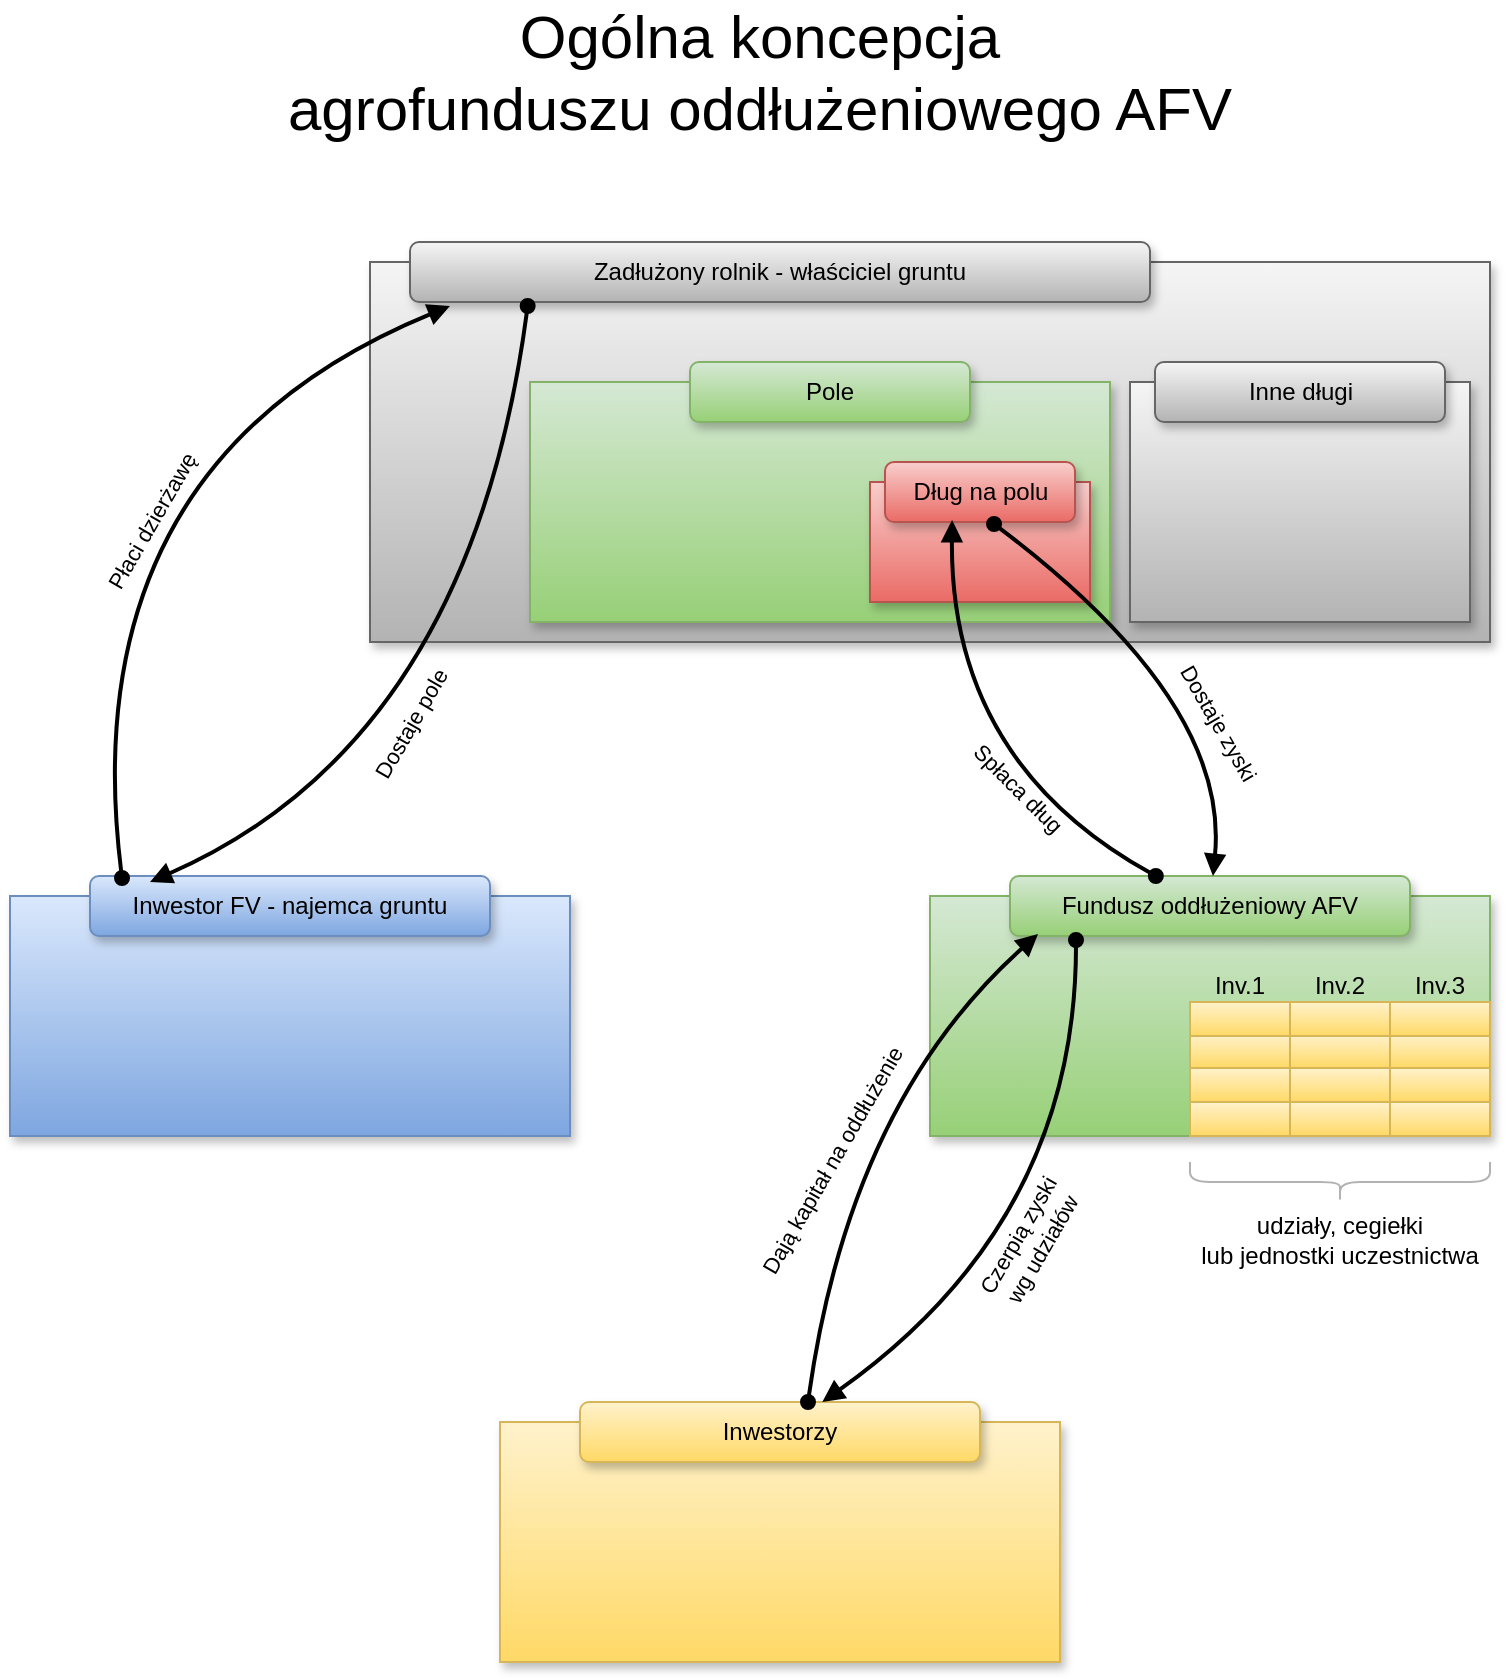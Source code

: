 <mxfile version="20.8.20" type="device"><diagram name="Strona-1" id="hg3XblYVD5D-z5KgrvMY"><mxGraphModel dx="1434" dy="774" grid="1" gridSize="10" guides="1" tooltips="1" connect="1" arrows="1" fold="1" page="1" pageScale="1" pageWidth="827" pageHeight="1169" math="0" shadow="0"><root><mxCell id="0"/><mxCell id="1" parent="0"/><mxCell id="452usQ5ARC-U92AOaJ0c-42" value="" style="rounded=0;whiteSpace=wrap;html=1;glass=0;shadow=1;fillColor=#d5e8d4;strokeColor=#82b366;gradientColor=#97d077;" parent="1" vertex="1"><mxGeometry x="499" y="497" width="280" height="120" as="geometry"/></mxCell><mxCell id="452usQ5ARC-U92AOaJ0c-9" value="" style="rounded=0;whiteSpace=wrap;html=1;shadow=1;fillColor=#f5f5f5;gradientColor=#b3b3b3;strokeColor=#666666;" parent="1" vertex="1"><mxGeometry x="219" y="180" width="560" height="190" as="geometry"/></mxCell><mxCell id="452usQ5ARC-U92AOaJ0c-16" value="Zadłużony rolnik - właściciel gruntu" style="rounded=1;whiteSpace=wrap;html=1;shadow=1;fillColor=#f5f5f5;gradientColor=#b3b3b3;strokeColor=#666666;" parent="1" vertex="1"><mxGeometry x="239" y="170" width="370" height="30" as="geometry"/></mxCell><mxCell id="452usQ5ARC-U92AOaJ0c-31" value="" style="rounded=0;whiteSpace=wrap;html=1;shadow=1;fillColor=#d5e8d4;strokeColor=#82b366;gradientColor=#97d077;" parent="1" vertex="1"><mxGeometry x="299" y="240" width="290" height="120" as="geometry"/></mxCell><mxCell id="452usQ5ARC-U92AOaJ0c-32" value="" style="rounded=0;whiteSpace=wrap;html=1;glass=0;shadow=1;fillColor=#f5f5f5;strokeColor=#666666;gradientColor=#b3b3b3;" parent="1" vertex="1"><mxGeometry x="599" y="240" width="170" height="120" as="geometry"/></mxCell><mxCell id="452usQ5ARC-U92AOaJ0c-34" value="Pole" style="rounded=1;whiteSpace=wrap;html=1;shadow=1;fillColor=#d5e8d4;strokeColor=#82b366;gradientColor=#97d077;" parent="1" vertex="1"><mxGeometry x="379" y="230" width="140" height="30" as="geometry"/></mxCell><mxCell id="452usQ5ARC-U92AOaJ0c-35" value="Inne długi" style="rounded=1;whiteSpace=wrap;html=1;shadow=1;fillColor=#f5f5f5;strokeColor=#666666;gradientColor=#b3b3b3;" parent="1" vertex="1"><mxGeometry x="611.5" y="230" width="145" height="30" as="geometry"/></mxCell><mxCell id="452usQ5ARC-U92AOaJ0c-37" value="" style="rounded=0;whiteSpace=wrap;html=1;shadow=1;fillColor=#f8cecc;strokeColor=#b85450;gradientColor=#ea6b66;" parent="1" vertex="1"><mxGeometry x="469" y="290" width="110" height="60" as="geometry"/></mxCell><mxCell id="452usQ5ARC-U92AOaJ0c-38" value="Dług na polu" style="rounded=1;whiteSpace=wrap;html=1;shadow=1;fillColor=#f8cecc;gradientColor=#ea6b66;strokeColor=#b85450;" parent="1" vertex="1"><mxGeometry x="476.5" y="280" width="95" height="30" as="geometry"/></mxCell><mxCell id="452usQ5ARC-U92AOaJ0c-40" value="" style="rounded=0;whiteSpace=wrap;html=1;glass=0;shadow=1;fillColor=#dae8fc;strokeColor=#6c8ebf;gradientColor=#7ea6e0;" parent="1" vertex="1"><mxGeometry x="39" y="497" width="280" height="120" as="geometry"/></mxCell><mxCell id="452usQ5ARC-U92AOaJ0c-39" value="Inwestor FV - najemca gruntu" style="rounded=1;whiteSpace=wrap;html=1;shadow=1;fillColor=#dae8fc;strokeColor=#6c8ebf;gradientColor=#7ea6e0;" parent="1" vertex="1"><mxGeometry x="79" y="487" width="200" height="30" as="geometry"/></mxCell><mxCell id="452usQ5ARC-U92AOaJ0c-41" value="Fundusz oddłużeniowy AFV" style="rounded=1;whiteSpace=wrap;html=1;shadow=1;fillColor=#d5e8d4;strokeColor=#82b366;gradientColor=#97d077;" parent="1" vertex="1"><mxGeometry x="539" y="487" width="200" height="30" as="geometry"/></mxCell><mxCell id="452usQ5ARC-U92AOaJ0c-43" value="" style="rounded=0;whiteSpace=wrap;html=1;glass=0;shadow=1;fillColor=#fff2cc;strokeColor=#d6b656;gradientColor=#ffd966;" parent="1" vertex="1"><mxGeometry x="284" y="760" width="280" height="120" as="geometry"/></mxCell><mxCell id="452usQ5ARC-U92AOaJ0c-44" value="Inwestorzy" style="rounded=1;whiteSpace=wrap;html=1;shadow=1;fillColor=#fff2cc;strokeColor=#d6b656;gradientColor=#ffd966;" parent="1" vertex="1"><mxGeometry x="324" y="750" width="200" height="30" as="geometry"/></mxCell><mxCell id="452usQ5ARC-U92AOaJ0c-54" value="" style="endArrow=oval;html=1;endFill=1;startArrow=block;startFill=1;entryX=0.08;entryY=0.033;entryDx=0;entryDy=0;entryPerimeter=0;curved=1;exitX=0.054;exitY=1.067;exitDx=0;exitDy=0;exitPerimeter=0;strokeWidth=2;" parent="1" source="452usQ5ARC-U92AOaJ0c-16" target="452usQ5ARC-U92AOaJ0c-39" edge="1"><mxGeometry relative="1" as="geometry"><mxPoint x="259" y="202.01" as="sourcePoint"/><mxPoint x="171.01" y="487" as="targetPoint"/><Array as="points"><mxPoint x="69" y="280"/></Array></mxGeometry></mxCell><mxCell id="452usQ5ARC-U92AOaJ0c-55" value="Płaci dzierżawę" style="edgeLabel;resizable=0;html=1;align=center;verticalAlign=middle;rounded=0;shadow=0;glass=0;sketch=0;opacity=30;rotation=-60;" parent="452usQ5ARC-U92AOaJ0c-54" connectable="0" vertex="1"><mxGeometry relative="1" as="geometry"><mxPoint x="40" y="28" as="offset"/></mxGeometry></mxCell><mxCell id="452usQ5ARC-U92AOaJ0c-56" value="" style="endArrow=block;html=1;endFill=1;startArrow=oval;startFill=1;curved=1;exitX=0.159;exitY=1.067;exitDx=0;exitDy=0;exitPerimeter=0;strokeWidth=2;" parent="1" source="452usQ5ARC-U92AOaJ0c-16" edge="1"><mxGeometry relative="1" as="geometry"><mxPoint x="259" y="210" as="sourcePoint"/><mxPoint x="109" y="490" as="targetPoint"/><Array as="points"><mxPoint x="269" y="420"/></Array></mxGeometry></mxCell><mxCell id="452usQ5ARC-U92AOaJ0c-57" value="&lt;div&gt;Dostaje pole&lt;/div&gt;" style="edgeLabel;resizable=0;html=1;align=center;verticalAlign=middle;rounded=0;shadow=0;glass=0;sketch=0;opacity=30;rotation=-60;" parent="452usQ5ARC-U92AOaJ0c-56" connectable="0" vertex="1"><mxGeometry relative="1" as="geometry"><mxPoint x="-33" y="13" as="offset"/></mxGeometry></mxCell><mxCell id="452usQ5ARC-U92AOaJ0c-58" value="" style="endArrow=oval;html=1;endFill=1;startArrow=block;startFill=1;curved=1;exitX=0.353;exitY=0.967;exitDx=0;exitDy=0;exitPerimeter=0;strokeWidth=2;" parent="1" source="452usQ5ARC-U92AOaJ0c-38" target="452usQ5ARC-U92AOaJ0c-41" edge="1"><mxGeometry relative="1" as="geometry"><mxPoint x="279" y="267.99" as="sourcePoint"/><mxPoint x="171" y="497" as="targetPoint"/><Array as="points"><mxPoint x="509" y="430"/></Array></mxGeometry></mxCell><mxCell id="452usQ5ARC-U92AOaJ0c-59" value="Spłaca dług" style="edgeLabel;resizable=0;html=1;align=center;verticalAlign=middle;rounded=0;shadow=0;glass=0;sketch=0;opacity=30;rotation=45;" parent="452usQ5ARC-U92AOaJ0c-58" connectable="0" vertex="1"><mxGeometry relative="1" as="geometry"><mxPoint x="34" y="14" as="offset"/></mxGeometry></mxCell><mxCell id="452usQ5ARC-U92AOaJ0c-63" value="" style="endArrow=oval;html=1;endFill=1;startArrow=block;startFill=1;curved=1;strokeWidth=2;entryX=0.574;entryY=1.033;entryDx=0;entryDy=0;entryPerimeter=0;" parent="1" source="452usQ5ARC-U92AOaJ0c-41" target="452usQ5ARC-U92AOaJ0c-38" edge="1"><mxGeometry relative="1" as="geometry"><mxPoint x="520" y="319" as="sourcePoint"/><mxPoint x="613" y="497" as="targetPoint"/><Array as="points"><mxPoint x="649" y="400"/></Array></mxGeometry></mxCell><mxCell id="452usQ5ARC-U92AOaJ0c-64" value="&lt;div&gt;Dostaje zyski&lt;/div&gt;" style="edgeLabel;resizable=0;html=1;align=center;verticalAlign=middle;rounded=0;shadow=0;glass=0;sketch=0;opacity=30;rotation=60;" parent="452usQ5ARC-U92AOaJ0c-63" connectable="0" vertex="1"><mxGeometry relative="1" as="geometry"><mxPoint x="18" y="28" as="offset"/></mxGeometry></mxCell><mxCell id="452usQ5ARC-U92AOaJ0c-65" value="" style="endArrow=block;html=1;endFill=1;startArrow=oval;startFill=1;curved=1;exitX=0.165;exitY=1.067;exitDx=0;exitDy=0;exitPerimeter=0;strokeWidth=2;" parent="1" source="452usQ5ARC-U92AOaJ0c-41" target="452usQ5ARC-U92AOaJ0c-44" edge="1"><mxGeometry relative="1" as="geometry"><mxPoint x="648" y="517" as="sourcePoint"/><mxPoint x="459" y="805" as="targetPoint"/><Array as="points"><mxPoint x="572" y="660"/></Array></mxGeometry></mxCell><mxCell id="452usQ5ARC-U92AOaJ0c-66" value="&lt;div&gt;Czerpią zyski &lt;br&gt;wg udziałów&lt;/div&gt;" style="edgeLabel;resizable=0;html=1;align=center;verticalAlign=middle;rounded=0;shadow=0;glass=0;sketch=0;opacity=30;rotation=-60;" parent="452usQ5ARC-U92AOaJ0c-65" connectable="0" vertex="1"><mxGeometry relative="1" as="geometry"><mxPoint x="-17" y="6" as="offset"/></mxGeometry></mxCell><mxCell id="452usQ5ARC-U92AOaJ0c-67" value="" style="endArrow=oval;html=1;endFill=1;startArrow=block;startFill=1;entryX=0.57;entryY=0;entryDx=0;entryDy=0;curved=1;exitX=0.07;exitY=0.967;exitDx=0;exitDy=0;exitPerimeter=0;strokeWidth=2;entryPerimeter=0;" parent="1" source="452usQ5ARC-U92AOaJ0c-41" target="452usQ5ARC-U92AOaJ0c-44" edge="1"><mxGeometry relative="1" as="geometry"><mxPoint x="589" y="464" as="sourcePoint"/><mxPoint x="425" y="750" as="targetPoint"/><Array as="points"><mxPoint x="459" y="600"/></Array></mxGeometry></mxCell><mxCell id="452usQ5ARC-U92AOaJ0c-68" value="Dają kapitał na oddłużenie" style="edgeLabel;resizable=0;html=1;align=center;verticalAlign=middle;rounded=0;shadow=0;glass=0;sketch=0;opacity=30;rotation=-60;" parent="452usQ5ARC-U92AOaJ0c-67" connectable="0" vertex="1"><mxGeometry relative="1" as="geometry"><mxPoint x="-8" y="17" as="offset"/></mxGeometry></mxCell><mxCell id="452usQ5ARC-U92AOaJ0c-73" value="" style="rounded=0;whiteSpace=wrap;html=1;glass=0;shadow=0;fillColor=#fff2cc;strokeColor=#d6b656;gradientColor=#ffd966;" parent="1" vertex="1"><mxGeometry x="729" y="600" width="50" height="17" as="geometry"/></mxCell><mxCell id="452usQ5ARC-U92AOaJ0c-75" value="" style="rounded=0;whiteSpace=wrap;html=1;glass=0;shadow=0;fillColor=#fff2cc;strokeColor=#d6b656;gradientColor=#ffd966;" parent="1" vertex="1"><mxGeometry x="729" y="583" width="50" height="17" as="geometry"/></mxCell><mxCell id="452usQ5ARC-U92AOaJ0c-77" value="" style="rounded=0;whiteSpace=wrap;html=1;glass=0;shadow=0;fillColor=#fff2cc;strokeColor=#d6b656;gradientColor=#ffd966;" parent="1" vertex="1"><mxGeometry x="729" y="566" width="50" height="17" as="geometry"/></mxCell><mxCell id="452usQ5ARC-U92AOaJ0c-79" value="" style="rounded=0;whiteSpace=wrap;html=1;glass=0;shadow=0;fillColor=#fff2cc;strokeColor=#d6b656;gradientColor=#ffd966;" parent="1" vertex="1"><mxGeometry x="729" y="550" width="50" height="17" as="geometry"/></mxCell><mxCell id="452usQ5ARC-U92AOaJ0c-80" value="" style="rounded=0;whiteSpace=wrap;html=1;glass=0;shadow=0;fillColor=#fff2cc;strokeColor=#d6b656;gradientColor=#ffd966;" parent="1" vertex="1"><mxGeometry x="679" y="600" width="50" height="17" as="geometry"/></mxCell><mxCell id="452usQ5ARC-U92AOaJ0c-81" value="" style="rounded=0;whiteSpace=wrap;html=1;glass=0;shadow=0;fillColor=#fff2cc;strokeColor=#d6b656;gradientColor=#ffd966;" parent="1" vertex="1"><mxGeometry x="679" y="583" width="50" height="17" as="geometry"/></mxCell><mxCell id="452usQ5ARC-U92AOaJ0c-82" value="" style="rounded=0;whiteSpace=wrap;html=1;glass=0;shadow=0;fillColor=#fff2cc;strokeColor=#d6b656;gradientColor=#ffd966;" parent="1" vertex="1"><mxGeometry x="679" y="566" width="50" height="17" as="geometry"/></mxCell><mxCell id="452usQ5ARC-U92AOaJ0c-83" value="" style="rounded=0;whiteSpace=wrap;html=1;glass=0;shadow=0;fillColor=#fff2cc;strokeColor=#d6b656;gradientColor=#ffd966;" parent="1" vertex="1"><mxGeometry x="679" y="550" width="50" height="17" as="geometry"/></mxCell><mxCell id="452usQ5ARC-U92AOaJ0c-84" value="" style="rounded=0;whiteSpace=wrap;html=1;glass=0;shadow=0;fillColor=#fff2cc;strokeColor=#d6b656;gradientColor=#ffd966;" parent="1" vertex="1"><mxGeometry x="629" y="600" width="50" height="17" as="geometry"/></mxCell><mxCell id="452usQ5ARC-U92AOaJ0c-85" value="" style="rounded=0;whiteSpace=wrap;html=1;glass=0;shadow=0;fillColor=#fff2cc;strokeColor=#d6b656;gradientColor=#ffd966;" parent="1" vertex="1"><mxGeometry x="629" y="583" width="50" height="17" as="geometry"/></mxCell><mxCell id="452usQ5ARC-U92AOaJ0c-86" value="" style="rounded=0;whiteSpace=wrap;html=1;glass=0;shadow=0;fillColor=#fff2cc;strokeColor=#d6b656;gradientColor=#ffd966;" parent="1" vertex="1"><mxGeometry x="629" y="566" width="50" height="17" as="geometry"/></mxCell><mxCell id="452usQ5ARC-U92AOaJ0c-87" value="" style="rounded=0;whiteSpace=wrap;html=1;glass=0;shadow=0;fillColor=#fff2cc;strokeColor=#d6b656;gradientColor=#ffd966;" parent="1" vertex="1"><mxGeometry x="629" y="550" width="50" height="17" as="geometry"/></mxCell><mxCell id="452usQ5ARC-U92AOaJ0c-88" value="Inv.1" style="rounded=0;whiteSpace=wrap;html=1;glass=0;shadow=0;fillColor=none;strokeColor=none;gradientColor=#97d077;" parent="1" vertex="1"><mxGeometry x="629" y="533" width="50" height="17" as="geometry"/></mxCell><mxCell id="452usQ5ARC-U92AOaJ0c-89" value="Inv.2" style="rounded=0;whiteSpace=wrap;html=1;glass=0;shadow=0;fillColor=none;strokeColor=none;gradientColor=#97d077;" parent="1" vertex="1"><mxGeometry x="679" y="533" width="50" height="17" as="geometry"/></mxCell><mxCell id="452usQ5ARC-U92AOaJ0c-90" value="Inv.3" style="rounded=0;whiteSpace=wrap;html=1;glass=0;shadow=0;fillColor=none;strokeColor=none;gradientColor=#97d077;" parent="1" vertex="1"><mxGeometry x="729" y="533" width="50" height="17" as="geometry"/></mxCell><mxCell id="452usQ5ARC-U92AOaJ0c-93" value="" style="shape=curlyBracket;whiteSpace=wrap;html=1;rounded=1;flipH=1;labelPosition=right;verticalLabelPosition=middle;align=left;verticalAlign=middle;shadow=0;glass=0;labelBackgroundColor=default;sketch=0;fontFamily=Helvetica;fontSize=11;fontColor=default;fillColor=none;gradientColor=none;opacity=30;direction=north;" parent="1" vertex="1"><mxGeometry x="629" y="630" width="150" height="20" as="geometry"/></mxCell><mxCell id="452usQ5ARC-U92AOaJ0c-94" value="udziały, cegiełki&lt;br&gt;lub jednostki uczestnictwa" style="rounded=0;whiteSpace=wrap;html=1;glass=0;shadow=0;fillColor=none;strokeColor=none;gradientColor=#97d077;" parent="1" vertex="1"><mxGeometry x="619" y="660" width="170" height="17" as="geometry"/></mxCell><mxCell id="452usQ5ARC-U92AOaJ0c-97" value="&lt;font style=&quot;font-size: 30px;&quot;&gt;Ogólna koncepcja &lt;br&gt;agrofunduszu oddłużeniowego AFV&lt;/font&gt;" style="text;html=1;strokeColor=none;fillColor=none;align=center;verticalAlign=middle;whiteSpace=wrap;rounded=0;fontSize=11;fontFamily=Helvetica;fontColor=default;shadow=0;" parent="1" vertex="1"><mxGeometry x="104" y="80" width="620" height="10" as="geometry"/></mxCell></root></mxGraphModel></diagram></mxfile>